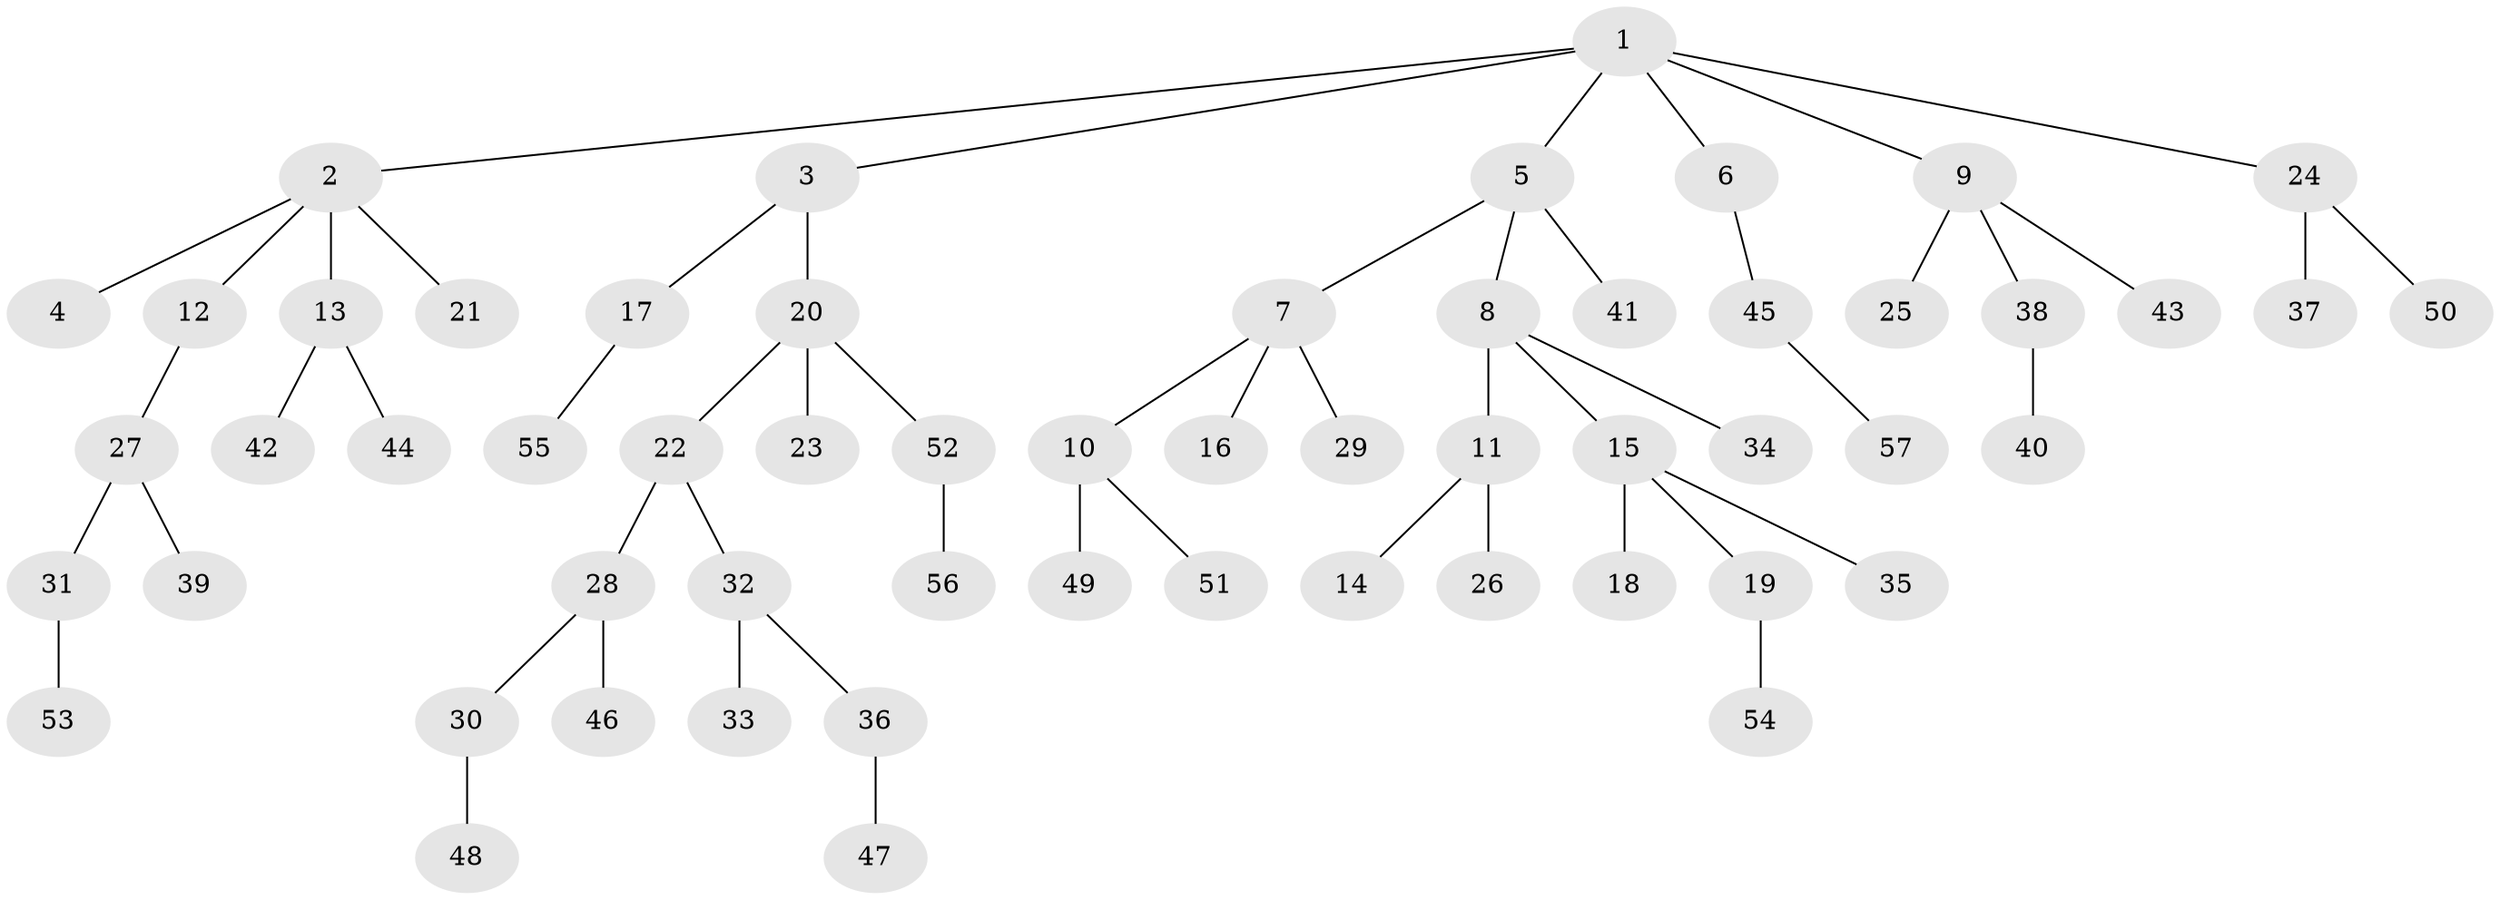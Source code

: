 // Generated by graph-tools (version 1.1) at 2025/02/03/09/25 03:02:16]
// undirected, 57 vertices, 56 edges
graph export_dot {
graph [start="1"]
  node [color=gray90,style=filled];
  1;
  2;
  3;
  4;
  5;
  6;
  7;
  8;
  9;
  10;
  11;
  12;
  13;
  14;
  15;
  16;
  17;
  18;
  19;
  20;
  21;
  22;
  23;
  24;
  25;
  26;
  27;
  28;
  29;
  30;
  31;
  32;
  33;
  34;
  35;
  36;
  37;
  38;
  39;
  40;
  41;
  42;
  43;
  44;
  45;
  46;
  47;
  48;
  49;
  50;
  51;
  52;
  53;
  54;
  55;
  56;
  57;
  1 -- 2;
  1 -- 3;
  1 -- 5;
  1 -- 6;
  1 -- 9;
  1 -- 24;
  2 -- 4;
  2 -- 12;
  2 -- 13;
  2 -- 21;
  3 -- 17;
  3 -- 20;
  5 -- 7;
  5 -- 8;
  5 -- 41;
  6 -- 45;
  7 -- 10;
  7 -- 16;
  7 -- 29;
  8 -- 11;
  8 -- 15;
  8 -- 34;
  9 -- 25;
  9 -- 38;
  9 -- 43;
  10 -- 49;
  10 -- 51;
  11 -- 14;
  11 -- 26;
  12 -- 27;
  13 -- 42;
  13 -- 44;
  15 -- 18;
  15 -- 19;
  15 -- 35;
  17 -- 55;
  19 -- 54;
  20 -- 22;
  20 -- 23;
  20 -- 52;
  22 -- 28;
  22 -- 32;
  24 -- 37;
  24 -- 50;
  27 -- 31;
  27 -- 39;
  28 -- 30;
  28 -- 46;
  30 -- 48;
  31 -- 53;
  32 -- 33;
  32 -- 36;
  36 -- 47;
  38 -- 40;
  45 -- 57;
  52 -- 56;
}
